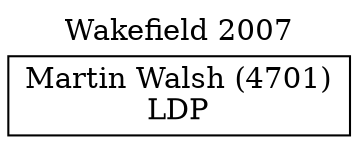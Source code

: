 // House preference flow
digraph "Martin Walsh (4701)_Wakefield_2007" {
	graph [label="Wakefield 2007" labelloc=t mclimit=10]
	node [shape=box]
	"Martin Walsh (4701)" [label="Martin Walsh (4701)
LDP"]
}
